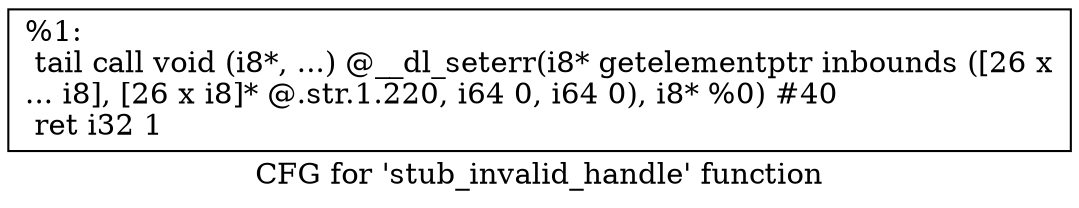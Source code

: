 digraph "CFG for 'stub_invalid_handle' function" {
	label="CFG for 'stub_invalid_handle' function";

	Node0x1cfc0c0 [shape=record,label="{%1:\l  tail call void (i8*, ...) @__dl_seterr(i8* getelementptr inbounds ([26 x\l... i8], [26 x i8]* @.str.1.220, i64 0, i64 0), i8* %0) #40\l  ret i32 1\l}"];
}
